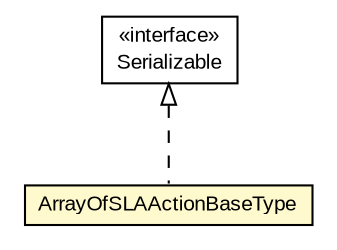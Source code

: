 #!/usr/local/bin/dot
#
# Class diagram 
# Generated by UMLGraph version R5_6-24-gf6e263 (http://www.umlgraph.org/)
#

digraph G {
	edge [fontname="arial",fontsize=10,labelfontname="arial",labelfontsize=10];
	node [fontname="arial",fontsize=10,shape=plaintext];
	nodesep=0.25;
	ranksep=0.5;
	// org.miloss.fgsms.services.interfaces.policyconfiguration.ArrayOfSLAActionBaseType
	c149200 [label=<<table title="org.miloss.fgsms.services.interfaces.policyconfiguration.ArrayOfSLAActionBaseType" border="0" cellborder="1" cellspacing="0" cellpadding="2" port="p" bgcolor="lemonChiffon" href="./ArrayOfSLAActionBaseType.html">
		<tr><td><table border="0" cellspacing="0" cellpadding="1">
<tr><td align="center" balign="center"> ArrayOfSLAActionBaseType </td></tr>
		</table></td></tr>
		</table>>, URL="./ArrayOfSLAActionBaseType.html", fontname="arial", fontcolor="black", fontsize=10.0];
	//org.miloss.fgsms.services.interfaces.policyconfiguration.ArrayOfSLAActionBaseType implements java.io.Serializable
	c149753:p -> c149200:p [dir=back,arrowtail=empty,style=dashed];
	// java.io.Serializable
	c149753 [label=<<table title="java.io.Serializable" border="0" cellborder="1" cellspacing="0" cellpadding="2" port="p" href="http://java.sun.com/j2se/1.4.2/docs/api/java/io/Serializable.html">
		<tr><td><table border="0" cellspacing="0" cellpadding="1">
<tr><td align="center" balign="center"> &#171;interface&#187; </td></tr>
<tr><td align="center" balign="center"> Serializable </td></tr>
		</table></td></tr>
		</table>>, URL="http://java.sun.com/j2se/1.4.2/docs/api/java/io/Serializable.html", fontname="arial", fontcolor="black", fontsize=10.0];
}


